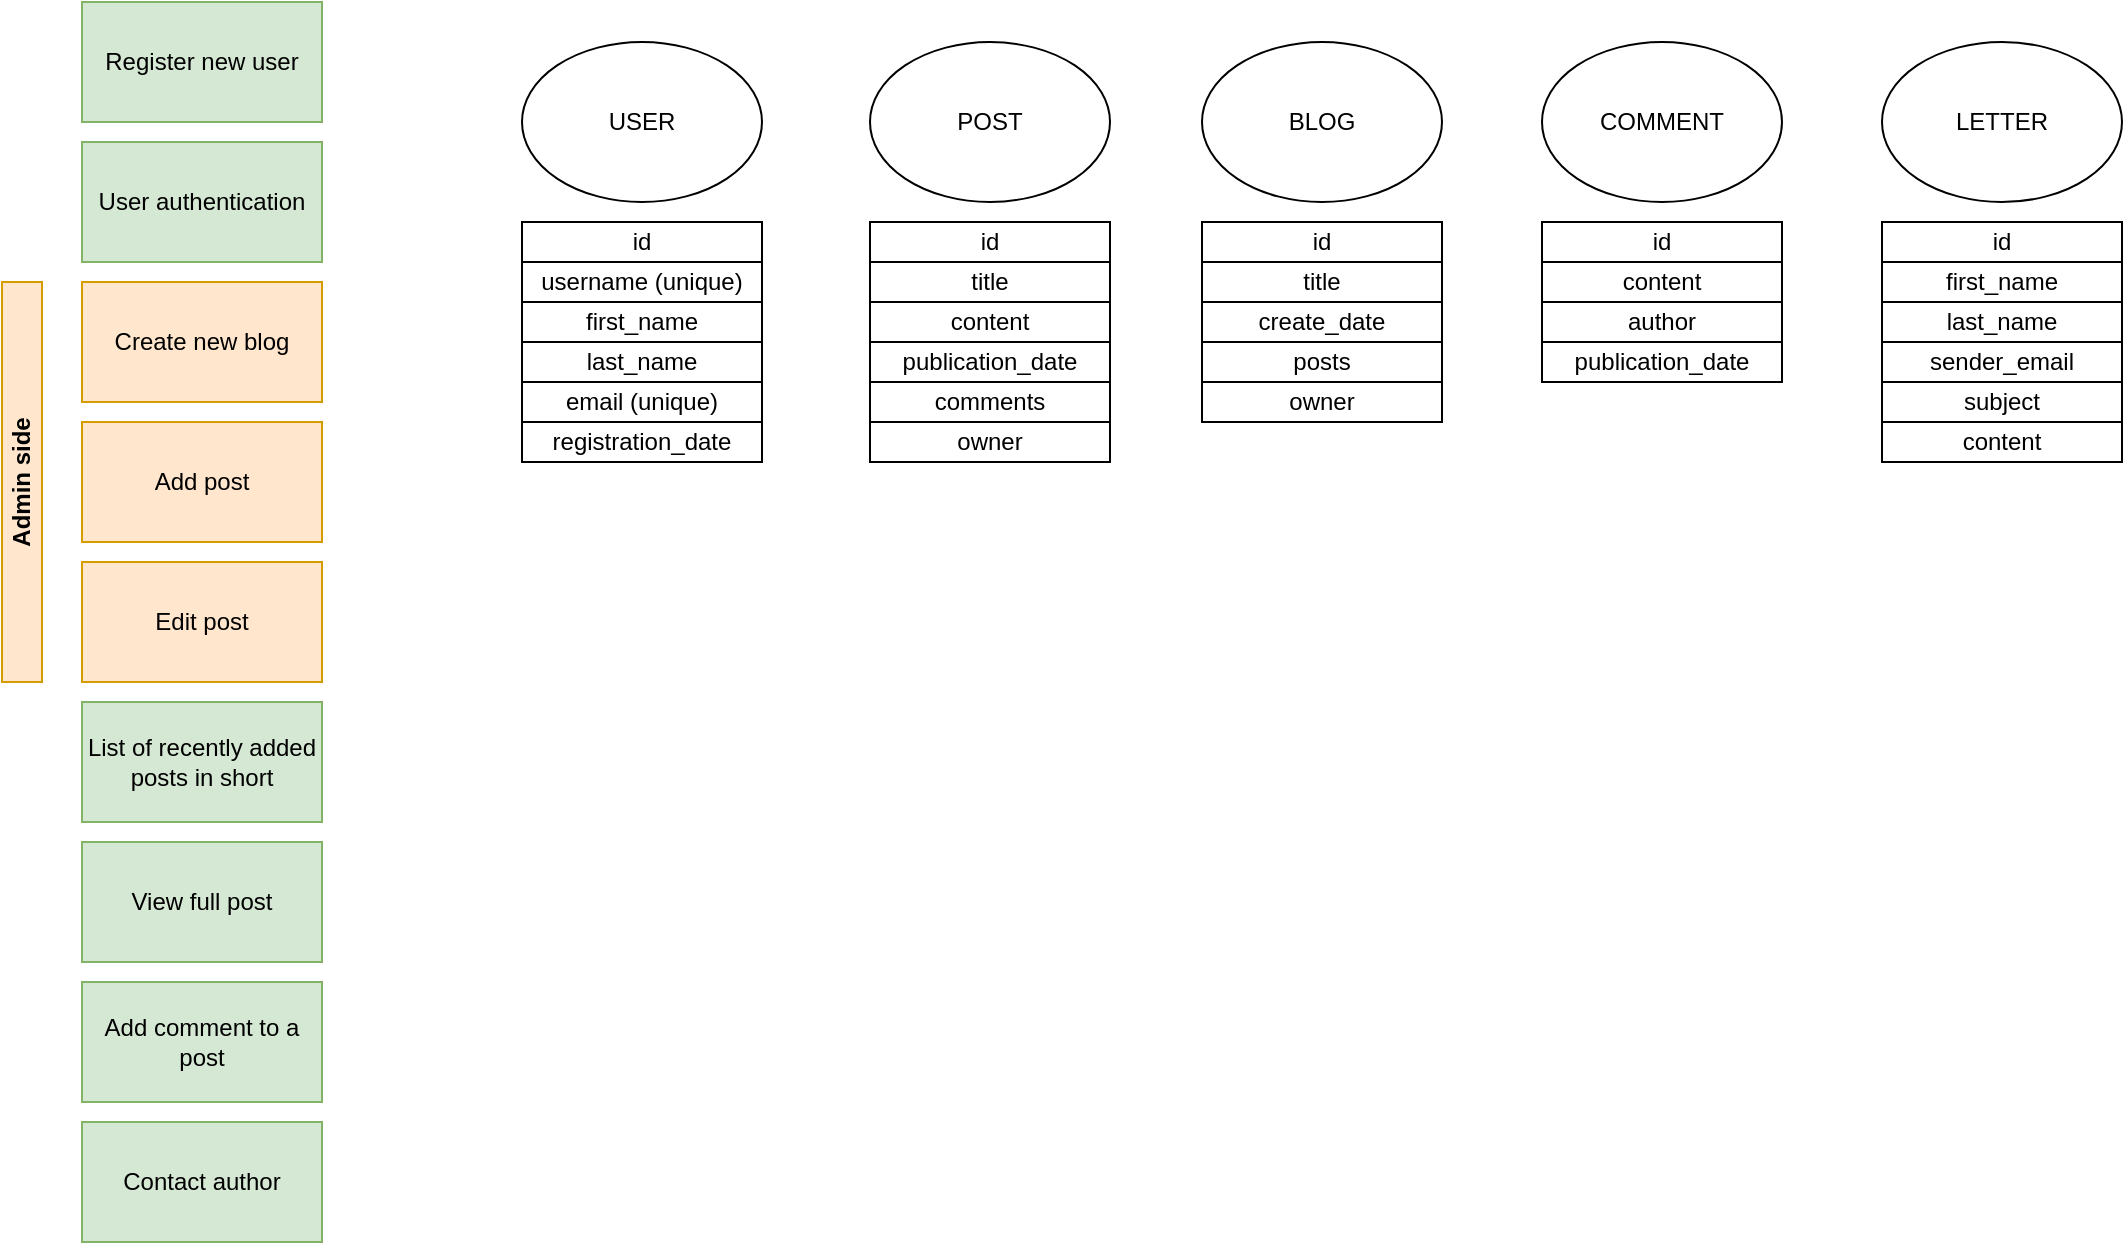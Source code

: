 <mxfile version="20.2.7" type="github"><diagram id="72tbhhwOHudFteijLF4w" name="Страница 1"><mxGraphModel dx="2249" dy="789" grid="1" gridSize="10" guides="1" tooltips="1" connect="1" arrows="1" fold="1" page="1" pageScale="1" pageWidth="827" pageHeight="1169" math="0" shadow="0"><root><mxCell id="0"/><mxCell id="1" parent="0"/><mxCell id="_aptnSUy97kCxjkGJ0NE-11" value="List of recently added posts in short" style="rounded=0;whiteSpace=wrap;html=1;fillColor=#d5e8d4;strokeColor=#82b366;" vertex="1" parent="1"><mxGeometry x="20" y="370" width="120" height="60" as="geometry"/></mxCell><mxCell id="_aptnSUy97kCxjkGJ0NE-12" value="Add post" style="rounded=0;whiteSpace=wrap;html=1;fillColor=#ffe6cc;strokeColor=#d79b00;" vertex="1" parent="1"><mxGeometry x="20" y="230" width="120" height="60" as="geometry"/></mxCell><mxCell id="_aptnSUy97kCxjkGJ0NE-13" value="Edit post" style="rounded=0;whiteSpace=wrap;html=1;fillColor=#ffe6cc;strokeColor=#d79b00;" vertex="1" parent="1"><mxGeometry x="20" y="300" width="120" height="60" as="geometry"/></mxCell><mxCell id="_aptnSUy97kCxjkGJ0NE-14" value="View full post" style="rounded=0;whiteSpace=wrap;html=1;fillColor=#d5e8d4;strokeColor=#82b366;" vertex="1" parent="1"><mxGeometry x="20" y="440" width="120" height="60" as="geometry"/></mxCell><mxCell id="_aptnSUy97kCxjkGJ0NE-16" value="Register new user" style="rounded=0;whiteSpace=wrap;html=1;fillColor=#d5e8d4;strokeColor=#82b366;" vertex="1" parent="1"><mxGeometry x="20" y="20" width="120" height="60" as="geometry"/></mxCell><mxCell id="_aptnSUy97kCxjkGJ0NE-17" value="User authentication" style="rounded=0;whiteSpace=wrap;html=1;fillColor=#d5e8d4;strokeColor=#82b366;" vertex="1" parent="1"><mxGeometry x="20" y="90" width="120" height="60" as="geometry"/></mxCell><mxCell id="_aptnSUy97kCxjkGJ0NE-18" value="Create new blog" style="rounded=0;whiteSpace=wrap;html=1;fillColor=#ffe6cc;strokeColor=#d79b00;" vertex="1" parent="1"><mxGeometry x="20" y="160" width="120" height="60" as="geometry"/></mxCell><mxCell id="_aptnSUy97kCxjkGJ0NE-19" value="Add comment to a post" style="rounded=0;whiteSpace=wrap;html=1;fillColor=#d5e8d4;strokeColor=#82b366;" vertex="1" parent="1"><mxGeometry x="20" y="510" width="120" height="60" as="geometry"/></mxCell><mxCell id="_aptnSUy97kCxjkGJ0NE-20" value="Contact author" style="rounded=0;whiteSpace=wrap;html=1;fillColor=#d5e8d4;strokeColor=#82b366;" vertex="1" parent="1"><mxGeometry x="20" y="580" width="120" height="60" as="geometry"/></mxCell><mxCell id="_aptnSUy97kCxjkGJ0NE-22" value="Admin side" style="rounded=0;whiteSpace=wrap;html=1;horizontal=0;fillColor=#ffe6cc;strokeColor=#d79b00;fontStyle=1" vertex="1" parent="1"><mxGeometry x="-20" y="160" width="20" height="200" as="geometry"/></mxCell><mxCell id="_aptnSUy97kCxjkGJ0NE-25" value="USER" style="ellipse;whiteSpace=wrap;html=1;" vertex="1" parent="1"><mxGeometry x="240" y="40" width="120" height="80" as="geometry"/></mxCell><mxCell id="_aptnSUy97kCxjkGJ0NE-26" value="POST" style="ellipse;whiteSpace=wrap;html=1;" vertex="1" parent="1"><mxGeometry x="414" y="40" width="120" height="80" as="geometry"/></mxCell><mxCell id="_aptnSUy97kCxjkGJ0NE-27" value="BLOG" style="ellipse;whiteSpace=wrap;html=1;" vertex="1" parent="1"><mxGeometry x="580" y="40" width="120" height="80" as="geometry"/></mxCell><mxCell id="_aptnSUy97kCxjkGJ0NE-28" value="COMMENT" style="ellipse;whiteSpace=wrap;html=1;" vertex="1" parent="1"><mxGeometry x="750" y="40" width="120" height="80" as="geometry"/></mxCell><mxCell id="_aptnSUy97kCxjkGJ0NE-29" value="LETTER" style="ellipse;whiteSpace=wrap;html=1;" vertex="1" parent="1"><mxGeometry x="920" y="40" width="120" height="80" as="geometry"/></mxCell><mxCell id="_aptnSUy97kCxjkGJ0NE-30" value="id" style="rounded=0;whiteSpace=wrap;html=1;" vertex="1" parent="1"><mxGeometry x="240" y="130" width="120" height="20" as="geometry"/></mxCell><mxCell id="_aptnSUy97kCxjkGJ0NE-31" value="username (unique)" style="rounded=0;whiteSpace=wrap;html=1;" vertex="1" parent="1"><mxGeometry x="240" y="150" width="120" height="20" as="geometry"/></mxCell><mxCell id="_aptnSUy97kCxjkGJ0NE-32" value="first_name" style="rounded=0;whiteSpace=wrap;html=1;" vertex="1" parent="1"><mxGeometry x="240" y="170" width="120" height="20" as="geometry"/></mxCell><mxCell id="_aptnSUy97kCxjkGJ0NE-33" value="last_name" style="rounded=0;whiteSpace=wrap;html=1;" vertex="1" parent="1"><mxGeometry x="240" y="190" width="120" height="20" as="geometry"/></mxCell><mxCell id="_aptnSUy97kCxjkGJ0NE-34" value="email&amp;nbsp;(unique)" style="rounded=0;whiteSpace=wrap;html=1;" vertex="1" parent="1"><mxGeometry x="240" y="210" width="120" height="20" as="geometry"/></mxCell><mxCell id="_aptnSUy97kCxjkGJ0NE-35" value="id" style="rounded=0;whiteSpace=wrap;html=1;" vertex="1" parent="1"><mxGeometry x="414" y="130" width="120" height="20" as="geometry"/></mxCell><mxCell id="_aptnSUy97kCxjkGJ0NE-36" value="title" style="rounded=0;whiteSpace=wrap;html=1;" vertex="1" parent="1"><mxGeometry x="414" y="150" width="120" height="20" as="geometry"/></mxCell><mxCell id="_aptnSUy97kCxjkGJ0NE-37" value="content" style="rounded=0;whiteSpace=wrap;html=1;" vertex="1" parent="1"><mxGeometry x="414" y="170" width="120" height="20" as="geometry"/></mxCell><mxCell id="_aptnSUy97kCxjkGJ0NE-38" value="owner" style="rounded=0;whiteSpace=wrap;html=1;" vertex="1" parent="1"><mxGeometry x="414" y="230" width="120" height="20" as="geometry"/></mxCell><mxCell id="_aptnSUy97kCxjkGJ0NE-39" value="publication_date" style="rounded=0;whiteSpace=wrap;html=1;" vertex="1" parent="1"><mxGeometry x="414" y="190" width="120" height="20" as="geometry"/></mxCell><mxCell id="_aptnSUy97kCxjkGJ0NE-40" value="comments" style="rounded=0;whiteSpace=wrap;html=1;" vertex="1" parent="1"><mxGeometry x="414" y="210" width="120" height="20" as="geometry"/></mxCell><mxCell id="_aptnSUy97kCxjkGJ0NE-41" value="id" style="rounded=0;whiteSpace=wrap;html=1;" vertex="1" parent="1"><mxGeometry x="580" y="130" width="120" height="20" as="geometry"/></mxCell><mxCell id="_aptnSUy97kCxjkGJ0NE-42" value="title" style="rounded=0;whiteSpace=wrap;html=1;" vertex="1" parent="1"><mxGeometry x="580" y="150" width="120" height="20" as="geometry"/></mxCell><mxCell id="_aptnSUy97kCxjkGJ0NE-44" value="owner" style="rounded=0;whiteSpace=wrap;html=1;" vertex="1" parent="1"><mxGeometry x="580" y="210" width="120" height="20" as="geometry"/></mxCell><mxCell id="_aptnSUy97kCxjkGJ0NE-45" value="create_date" style="rounded=0;whiteSpace=wrap;html=1;" vertex="1" parent="1"><mxGeometry x="580" y="170" width="120" height="20" as="geometry"/></mxCell><mxCell id="_aptnSUy97kCxjkGJ0NE-47" value="registration_date" style="rounded=0;whiteSpace=wrap;html=1;" vertex="1" parent="1"><mxGeometry x="240" y="230" width="120" height="20" as="geometry"/></mxCell><mxCell id="_aptnSUy97kCxjkGJ0NE-48" value="posts" style="rounded=0;whiteSpace=wrap;html=1;" vertex="1" parent="1"><mxGeometry x="580" y="190" width="120" height="20" as="geometry"/></mxCell><mxCell id="_aptnSUy97kCxjkGJ0NE-49" value="id" style="rounded=0;whiteSpace=wrap;html=1;" vertex="1" parent="1"><mxGeometry x="750" y="130" width="120" height="20" as="geometry"/></mxCell><mxCell id="_aptnSUy97kCxjkGJ0NE-50" value="author" style="rounded=0;whiteSpace=wrap;html=1;" vertex="1" parent="1"><mxGeometry x="750" y="170" width="120" height="20" as="geometry"/></mxCell><mxCell id="_aptnSUy97kCxjkGJ0NE-52" value="publication_date" style="rounded=0;whiteSpace=wrap;html=1;" vertex="1" parent="1"><mxGeometry x="750" y="190" width="120" height="20" as="geometry"/></mxCell><mxCell id="_aptnSUy97kCxjkGJ0NE-53" value="content" style="rounded=0;whiteSpace=wrap;html=1;" vertex="1" parent="1"><mxGeometry x="750" y="150" width="120" height="20" as="geometry"/></mxCell><mxCell id="_aptnSUy97kCxjkGJ0NE-54" value="id" style="rounded=0;whiteSpace=wrap;html=1;" vertex="1" parent="1"><mxGeometry x="920" y="130" width="120" height="20" as="geometry"/></mxCell><mxCell id="_aptnSUy97kCxjkGJ0NE-57" value="content" style="rounded=0;whiteSpace=wrap;html=1;" vertex="1" parent="1"><mxGeometry x="920" y="230" width="120" height="20" as="geometry"/></mxCell><mxCell id="_aptnSUy97kCxjkGJ0NE-58" value="sender_email" style="rounded=0;whiteSpace=wrap;html=1;" vertex="1" parent="1"><mxGeometry x="920" y="190" width="120" height="20" as="geometry"/></mxCell><mxCell id="_aptnSUy97kCxjkGJ0NE-60" value="first_name" style="rounded=0;whiteSpace=wrap;html=1;" vertex="1" parent="1"><mxGeometry x="920" y="150" width="120" height="20" as="geometry"/></mxCell><mxCell id="_aptnSUy97kCxjkGJ0NE-61" value="last_name" style="rounded=0;whiteSpace=wrap;html=1;" vertex="1" parent="1"><mxGeometry x="920" y="170" width="120" height="20" as="geometry"/></mxCell><mxCell id="_aptnSUy97kCxjkGJ0NE-62" value="subject" style="rounded=0;whiteSpace=wrap;html=1;" vertex="1" parent="1"><mxGeometry x="920" y="210" width="120" height="20" as="geometry"/></mxCell></root></mxGraphModel></diagram></mxfile>